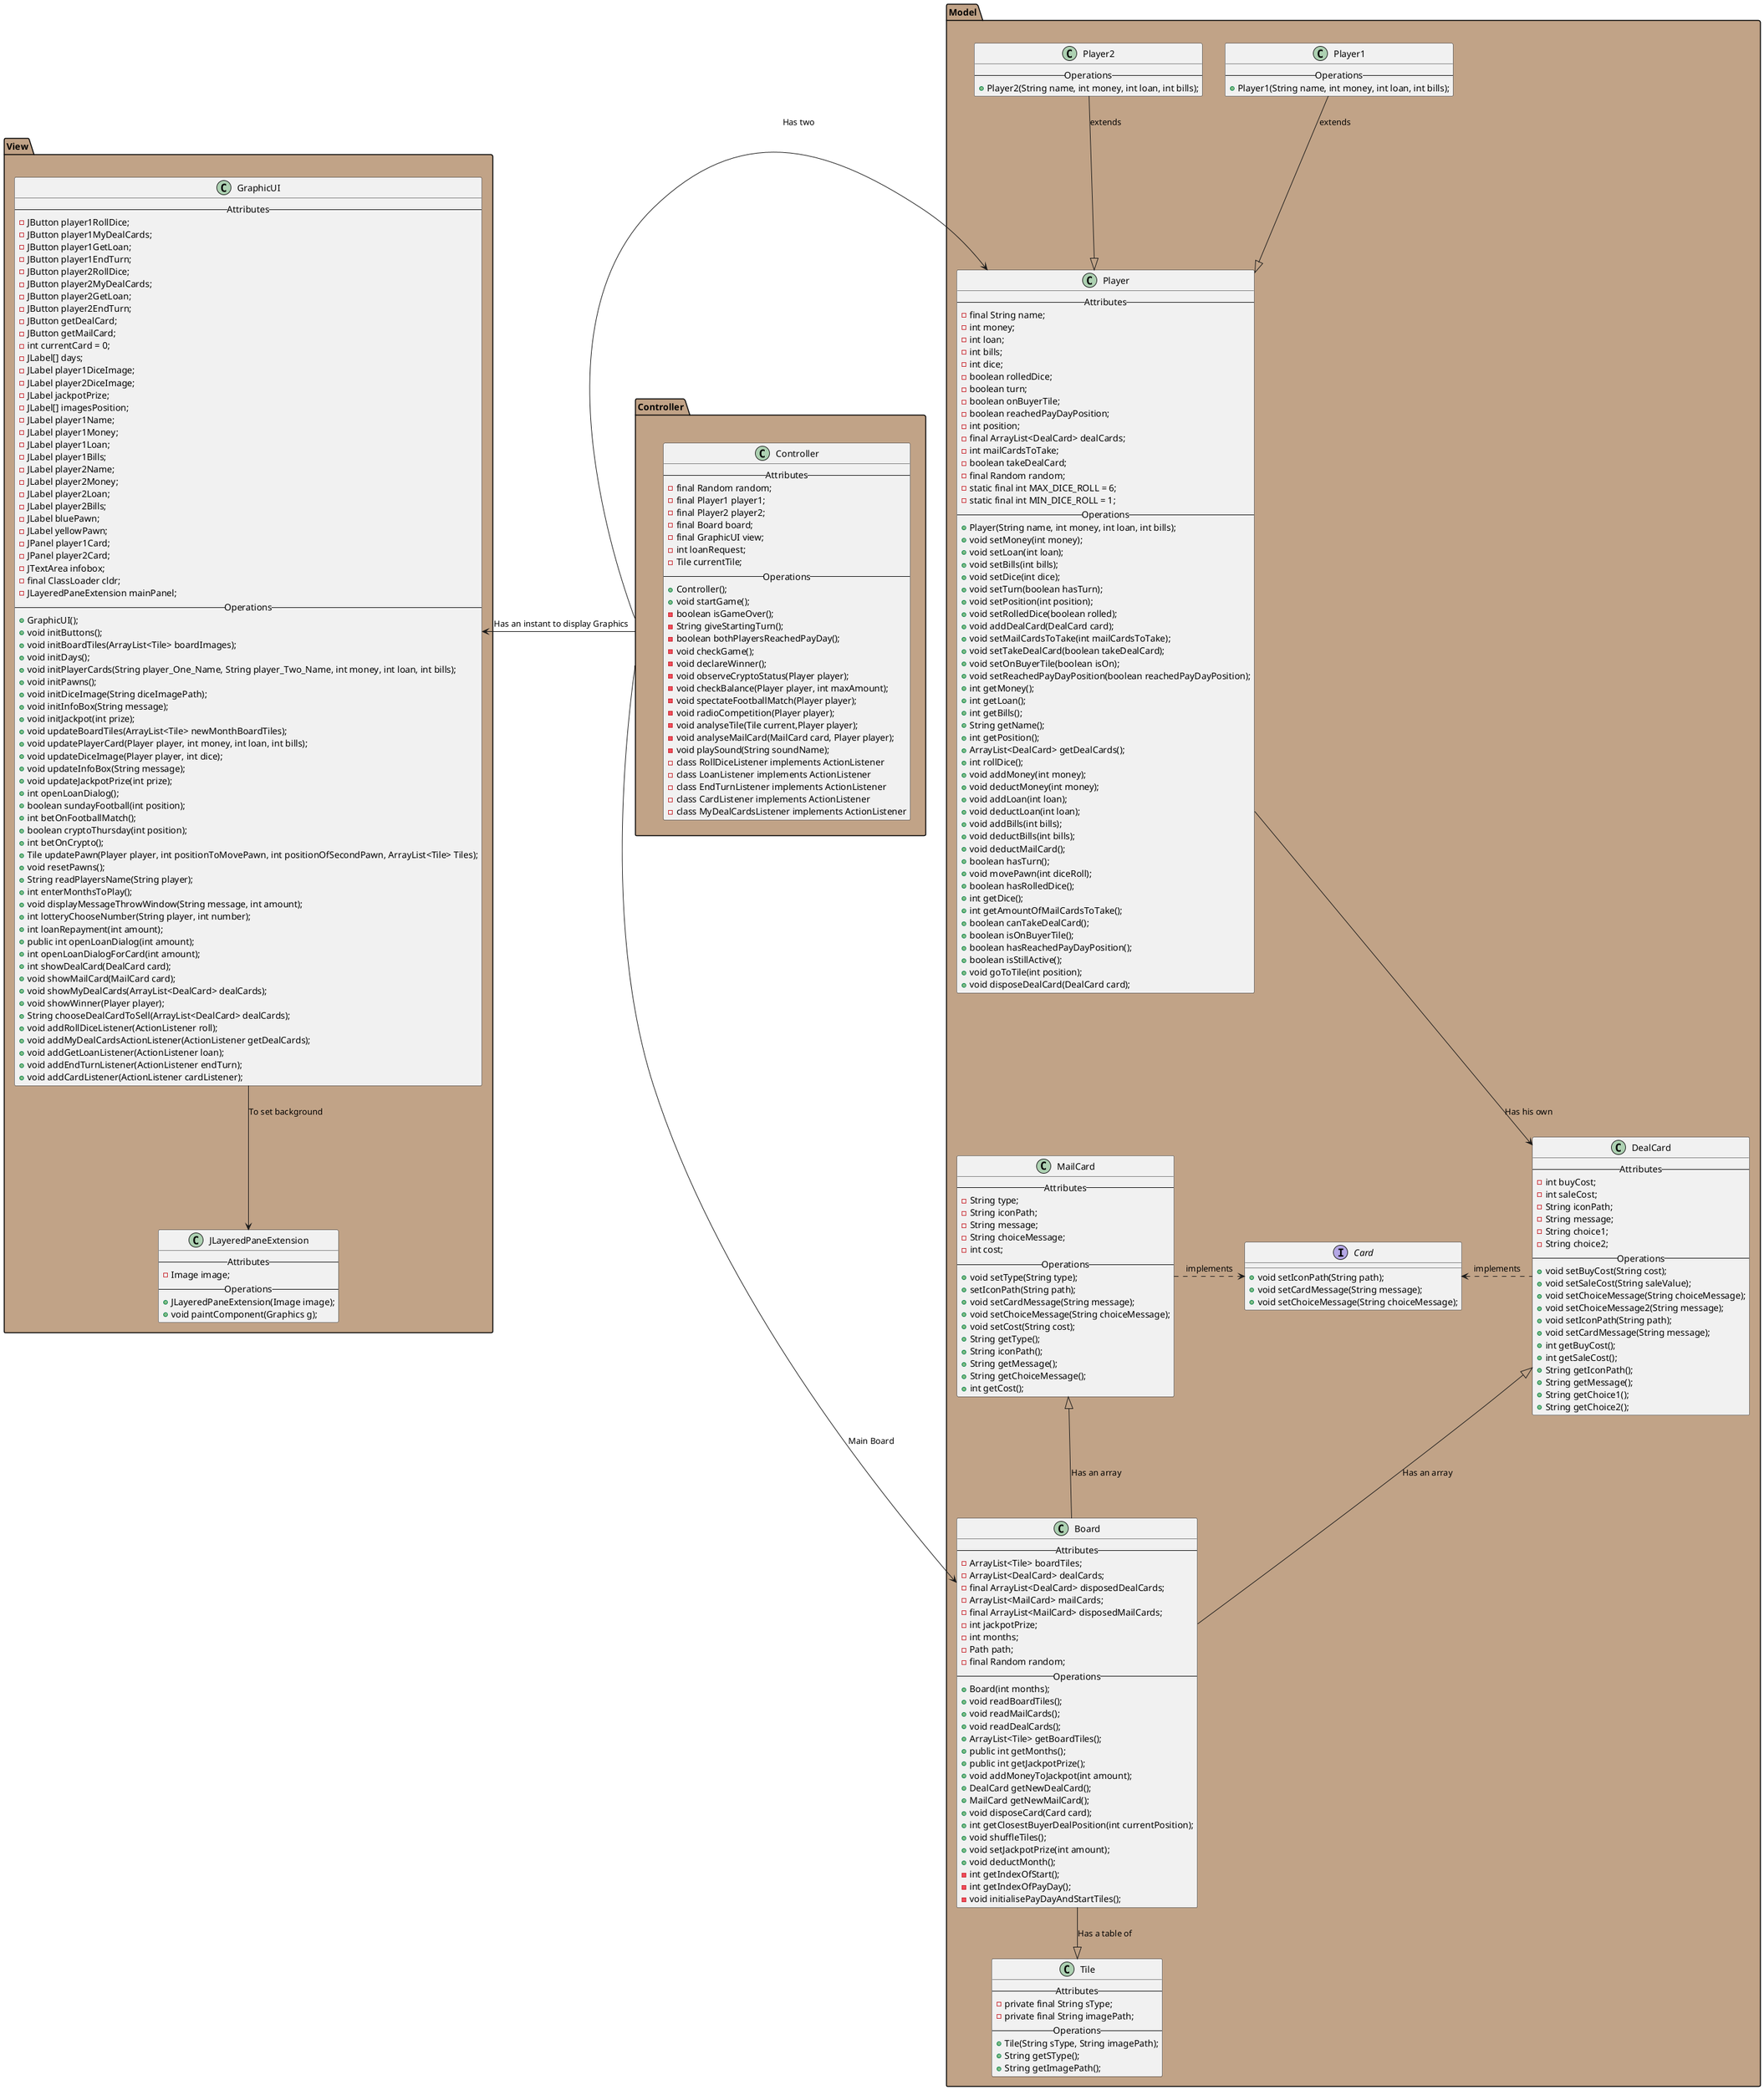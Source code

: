 @startuml

package Controller #C1A387{
    class Controller{
    --Attributes--
    -final Random random;
    -final Player1 player1;
    -final Player2 player2;
    -final Board board;
    -final GraphicUI view;
    -int loanRequest;
    -Tile currentTile;
    --Operations--
    +Controller();
    +void startGame();
    -boolean isGameOver();
    -String giveStartingTurn();
    -boolean bothPlayersReachedPayDay();
    -void checkGame();
    -void declareWinner();
    -void observeCryptoStatus(Player player);
    -void checkBalance(Player player, int maxAmount);
    -void spectateFootballMatch(Player player);
    -void radioCompetition(Player player);
    -void analyseTile(Tile current,Player player);
    -void analyseMailCard(MailCard card, Player player);
    -void playSound(String soundName);
    -class RollDiceListener implements ActionListener
    -class LoanListener implements ActionListener
    -class EndTurnListener implements ActionListener
    -class CardListener implements ActionListener
    -class MyDealCardsListener implements ActionListener
    }
}

package Model #C1A387{
    class Board{
        --Attributes--
        -ArrayList<Tile> boardTiles;
        -ArrayList<DealCard> dealCards;
        -final ArrayList<DealCard> disposedDealCards;
        -ArrayList<MailCard> mailCards;
        -final ArrayList<MailCard> disposedMailCards;
        -int jackpotPrize;
        -int months;
        -Path path;
        -final Random random;
        --Operations--
        +Board(int months);
        +void readBoardTiles();
        +void readMailCards();
        +void readDealCards();
        +ArrayList<Tile> getBoardTiles();
        +public int getMonths();
        +public int getJackpotPrize();
        +void addMoneyToJackpot(int amount);
        +DealCard getNewDealCard();
        +MailCard getNewMailCard();
        +void disposeCard(Card card);
        +int getClosestBuyerDealPosition(int currentPosition);
        +void shuffleTiles();
        +void setJackpotPrize(int amount);
        +void deductMonth();
        -int getIndexOfStart();
        -int getIndexOfPayDay();
        -void initialisePayDayAndStartTiles();
    }
    class Player{
        --Attributes--
        -final String name;
        -int money;
        -int loan;
        -int bills;
        -int dice;
        -boolean rolledDice;
        -boolean turn;
        -boolean onBuyerTile;
        -boolean reachedPayDayPosition;
        -int position;
        -final ArrayList<DealCard> dealCards;
        -int mailCardsToTake;
        -boolean takeDealCard;
        -final Random random;
        -static final int MAX_DICE_ROLL = 6;
        -static final int MIN_DICE_ROLL = 1;
        --Operations--
        +Player(String name, int money, int loan, int bills);
        +void setMoney(int money);
        +void setLoan(int loan);
        +void setBills(int bills);
        +void setDice(int dice);
        +void setTurn(boolean hasTurn);
        +void setPosition(int position);
        +void setRolledDice(boolean rolled);
        +void addDealCard(DealCard card);
        +void setMailCardsToTake(int mailCardsToTake);
        +void setTakeDealCard(boolean takeDealCard);
        +void setOnBuyerTile(boolean isOn);
        +void setReachedPayDayPosition(boolean reachedPayDayPosition);
        +int getMoney();
        +int getLoan();
        +int getBills();
        +String getName();
        +int getPosition();
        +ArrayList<DealCard> getDealCards();
        +int rollDice();
        +void addMoney(int money);
        +void deductMoney(int money);
        +void addLoan(int loan);
        +void deductLoan(int loan);
        +void addBills(int bills);
        +void deductBills(int bills);
        +void deductMailCard();
        +boolean hasTurn();
        +void movePawn(int diceRoll);
        +boolean hasRolledDice();
        +int getDice();
        +int getAmountOfMailCardsToTake();
        +boolean canTakeDealCard();
        +boolean isOnBuyerTile();
        +boolean hasReachedPayDayPosition();
        +boolean isStillActive();
        +void goToTile(int position);
        +void disposeDealCard(DealCard card);
    }

    class Player1{
        --Operations--
        +Player1(String name, int money, int loan, int bills);
    }

    class Player2{
        --Operations--
        +Player2(String name, int money, int loan, int bills);
    }


    class DealCard {
        --Attributes--
        -int buyCost;
        -int saleCost;
        -String iconPath;
        -String message;
        -String choice1;
        -String choice2;
        --Operations--
        +void setBuyCost(String cost);
        +void setSaleCost(String saleValue);
        +void setChoiceMessage(String choiceMessage);
        +void setChoiceMessage2(String message);
        +void setIconPath(String path);
        +void setCardMessage(String message);
        +int getBuyCost();
        +int getSaleCost();
        +String getIconPath();
        +String getMessage();
        +String getChoice1();
        +String getChoice2();
    }

    class MailCard {
        --Attributes--
        -String type;
        -String iconPath;
        -String message;
        -String choiceMessage;
        -int cost;
        --Operations--
        +void setType(String type);
        +setIconPath(String path);
        +void setCardMessage(String message);
        +void setChoiceMessage(String choiceMessage);
        +void setCost(String cost);
        +String getType();
        +String iconPath();
        +String getMessage();
        +String getChoiceMessage();
        +int getCost();
    }
    interface Card{
        +void setIconPath(String path);
        +void setCardMessage(String message);
        +void setChoiceMessage(String choiceMessage);
    }


    class Tile{
        --Attributes--
        -private final String sType;
        -private final String imagePath;
        --Operations--
        +Tile(String sType, String imagePath);
        +String getSType();
        +String getImagePath();
    }
}

package View #C1A387{
    class GraphicUI{
        --Attributes--
        -JButton player1RollDice;
        -JButton player1MyDealCards;
        -JButton player1GetLoan;
        -JButton player1EndTurn;
        -JButton player2RollDice;
        -JButton player2MyDealCards;
        -JButton player2GetLoan;
        -JButton player2EndTurn;
        -JButton getDealCard;
        -JButton getMailCard;
        -int currentCard = 0;
        -JLabel[] days;
        -JLabel player1DiceImage;
        -JLabel player2DiceImage;
        -JLabel jackpotPrize;
        -JLabel[] imagesPosition;
        -JLabel player1Name;
        -JLabel player1Money;
        -JLabel player1Loan;
        -JLabel player1Bills;
        -JLabel player2Name;
        -JLabel player2Money;
        -JLabel player2Loan;
        -JLabel player2Bills;
        -JLabel bluePawn;
        -JLabel yellowPawn;
        -JPanel player1Card;
        -JPanel player2Card;
        -JTextArea infobox;
        -final ClassLoader cldr;
        -JLayeredPaneExtension mainPanel;
        --Operations--
       +GraphicUI();
       +void initButtons();
       +void initBoardTiles(ArrayList<Tile> boardImages);
       +void initDays();
       +void initPlayerCards(String player_One_Name, String player_Two_Name, int money, int loan, int bills);
       +void initPawns();
       +void initDiceImage(String diceImagePath);
       +void initInfoBox(String message);
       +void initJackpot(int prize);
       +void updateBoardTiles(ArrayList<Tile> newMonthBoardTiles);
       +void updatePlayerCard(Player player, int money, int loan, int bills);
       +void updateDiceImage(Player player, int dice);
       +void updateInfoBox(String message);
       +void updateJackpotPrize(int prize);
       +int openLoanDialog();
       +boolean sundayFootball(int position);
       +int betOnFootballMatch();
       +boolean cryptoThursday(int position);
       +int betOnCrypto();
       +Tile updatePawn(Player player, int positionToMovePawn, int positionOfSecondPawn, ArrayList<Tile> Tiles);
       +void resetPawns();
       +String readPlayersName(String player);
       +int enterMonthsToPlay();
       +void displayMessageThrowWindow(String message, int amount);
       +int lotteryChooseNumber(String player, int number);
       +int loanRepayment(int amount);
       +public int openLoanDialog(int amount);
       +int openLoanDialogForCard(int amount);
       +int showDealCard(DealCard card);
       +void showMailCard(MailCard card);
       +void showMyDealCards(ArrayList<DealCard> dealCards);
       +void showWinner(Player player);
       +String chooseDealCardToSell(ArrayList<DealCard> dealCards);
       +void addRollDiceListener(ActionListener roll);
       +void addMyDealCardsActionListener(ActionListener getDealCards);
       +void addGetLoanListener(ActionListener loan);
       +void addEndTurnListener(ActionListener endTurn);
       +void addCardListener(ActionListener cardListener);
    }

    class JLayeredPaneExtension{
        --Attributes--
        -Image image;
        --Operations--
        +JLayeredPaneExtension(Image image);
        +void paintComponent(Graphics g);
    }
}
Controller -left--> GraphicUI : Has an instant to display Graphics
Controller -right--> Player : Has two
Controller --> Board : Main Board
Board --|> Tile : Has a table of
Board -up--|> MailCard : Has an array
Board -up--|> DealCard : Has an array
Player --> DealCard : Has his own
GraphicUI -down-> JLayeredPaneExtension : To set background
Player1 --|> Player : extends
Player2 --|> Player : extends
DealCard -left..> Card : implements
MailCard -right..> Card : implements

@enduml